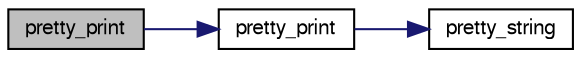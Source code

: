 digraph "pretty_print"
{
  edge [fontname="FreeSans",fontsize="10",labelfontname="FreeSans",labelfontsize="10"];
  node [fontname="FreeSans",fontsize="10",shape=record];
  rankdir="LR";
  Node1 [label="pretty_print",height=0.2,width=0.4,color="black", fillcolor="grey75", style="filled", fontcolor="black"];
  Node1 -> Node2 [color="midnightblue",fontsize="10",style="solid",fontname="FreeSans"];
  Node2 [label="pretty_print",height=0.2,width=0.4,color="black", fillcolor="white", style="filled",URL="$d3/d68/_utilities__print_8h.html#a0d5ac61bf2b7611715c750cf271b33e9"];
  Node2 -> Node3 [color="midnightblue",fontsize="10",style="solid",fontname="FreeSans"];
  Node3 [label="pretty_string",height=0.2,width=0.4,color="black", fillcolor="white", style="filled",URL="$d3/d68/_utilities__print_8h.html#ad9d3e718964122f6b8078d07d981568f"];
}
